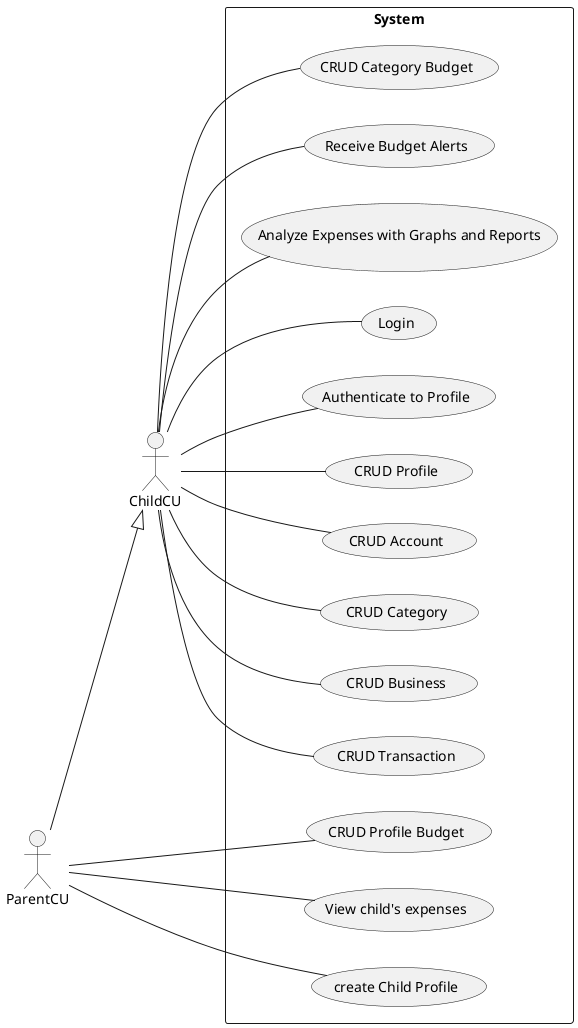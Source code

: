 @startuml
left to right direction

actor ChildCU as CU
actor ParentCU as PU

PU --|> CU

rectangle "System" {
  usecase "Login" 
  usecase "Authenticate to Profile" as AuthProfile
  usecase "CRUD Profile"
  usecase "CRUD Account"
  usecase "CRUD Category"
  usecase "CRUD Business"
  usecase "CRUD Transaction"
  usecase "CRUD Profile Budget"
  usecase "CRUD Category Budget"
  usecase "Receive Budget Alerts" as BudgetAlerts
  usecase "Analyze Expenses with Graphs and Reports" as AnalyzeExpenses
  usecase "View child's expenses" as ViewChildExpenses
  usecase "create Child Profile" as CreateChildProfile
}

CU -- "Login"
CU -- "AuthProfile"
CU -- "CRUD Profile"
CU -- "CRUD Account"
CU -- "CRUD Category"
CU -- "CRUD Business"
CU -- "CRUD Transaction"
CU -- "CRUD Category Budget"
CU -- BudgetAlerts
CU -- AnalyzeExpenses

PU -- "CRUD Profile Budget"
PU -- ViewChildExpenses
PU -- CreateChildProfile
@enduml
